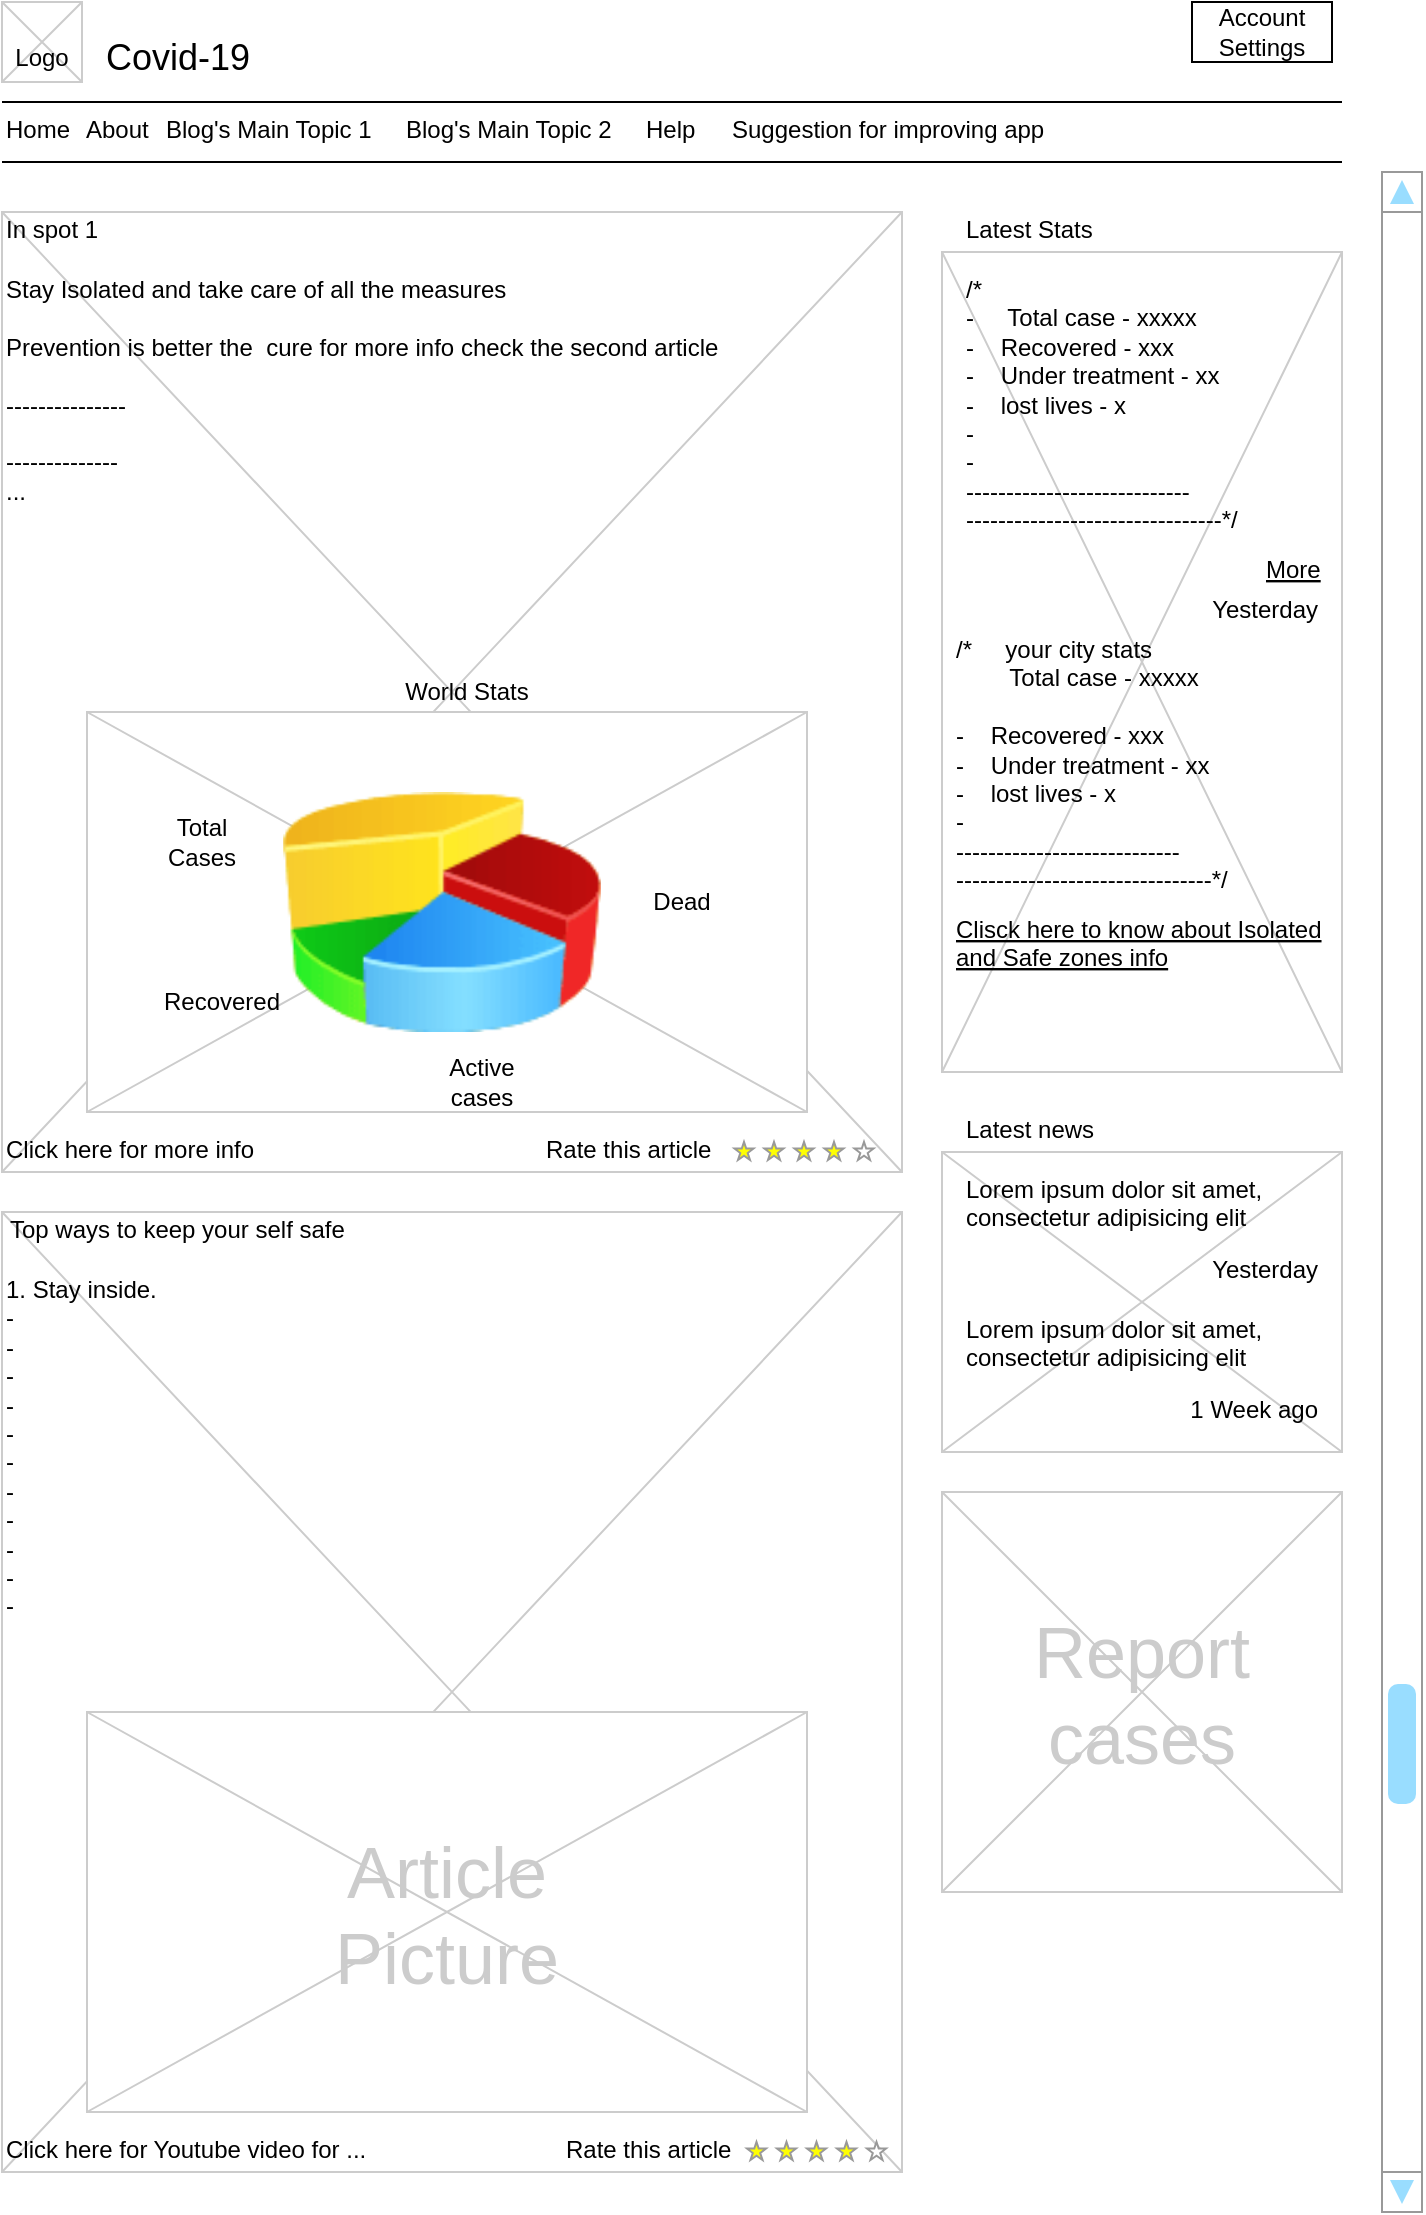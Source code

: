 <mxfile version="22.0.8" type="github">
  <diagram name="Page-1" id="f1b7ffb7-ca1e-a977-7cf5-a751b3c06c05">
    <mxGraphModel dx="983" dy="699" grid="1" gridSize="10" guides="1" tooltips="1" connect="1" arrows="1" fold="1" page="1" pageScale="1" pageWidth="826" pageHeight="1169" background="none" math="0" shadow="0">
      <root>
        <mxCell id="0" />
        <mxCell id="1" parent="0" />
        <mxCell id="14" value="" style="verticalLabelPosition=bottom;verticalAlign=top;strokeWidth=1;shape=mxgraph.mockup.graphics.iconGrid;strokeColor=#CCCCCC;gridSize=1,1;" parent="1" vertex="1">
          <mxGeometry x="490" y="140" width="200" height="410" as="geometry" />
        </mxCell>
        <mxCell id="2" value="Covid-19 " style="text;spacingTop=-5;fontSize=18;fontStyle=0" parent="1" vertex="1">
          <mxGeometry x="70" y="30" width="230" height="20" as="geometry" />
        </mxCell>
        <mxCell id="3" value="" style="line;strokeWidth=1" parent="1" vertex="1">
          <mxGeometry x="20" y="60" width="670" height="10" as="geometry" />
        </mxCell>
        <mxCell id="4" value="" style="line;strokeWidth=1" parent="1" vertex="1">
          <mxGeometry x="20" y="90" width="670" height="10" as="geometry" />
        </mxCell>
        <mxCell id="5" value="Home" style="text;spacingTop=-5;" parent="1" vertex="1">
          <mxGeometry x="20" y="70.0" width="30" height="20" as="geometry" />
        </mxCell>
        <mxCell id="6" value="About" style="text;spacingTop=-5;" parent="1" vertex="1">
          <mxGeometry x="60.0" y="70.0" width="30" height="20" as="geometry" />
        </mxCell>
        <mxCell id="7" value="Suggestion for improving app" style="text;spacingTop=-5;" parent="1" vertex="1">
          <mxGeometry x="383.0" y="70" width="30" height="20" as="geometry" />
        </mxCell>
        <mxCell id="10" value="Latest Stats" style="text;spacingTop=-5;" parent="1" vertex="1">
          <mxGeometry x="500" y="120" width="30" height="20" as="geometry" />
        </mxCell>
        <mxCell id="12" value="/*&#xa;-     Total case - xxxxx    &#xa;-    Recovered - xxx     &#xa;-    Under treatment - xx&#xa;-    lost lives - x&#xa;-&#xa;-      &#xa;----------------------------&#xa;--------------------------------*/" style="text;spacingTop=-5;whiteSpace=wrap;align=left" parent="1" vertex="1">
          <mxGeometry x="500" y="150" width="190" height="140" as="geometry" />
        </mxCell>
        <mxCell id="15" value="More" style="text;spacingTop=-5;fontStyle=4" parent="1" vertex="1">
          <mxGeometry x="650" y="290" width="30" height="20" as="geometry" />
        </mxCell>
        <mxCell id="16" value="Yesterday" style="text;spacingTop=-5;fontStyle=0;align=right" parent="1" vertex="1">
          <mxGeometry x="650" y="310" width="30" height="20" as="geometry" />
        </mxCell>
        <mxCell id="17" value="/*     your city stats&#xa;        Total case - xxxxx  &#xa;  &#xa;-    Recovered - xxx    &#xa;-    Under treatment - xx&#xa;-    lost lives - x&#xa;-&#xa;----------------------------&#xa;--------------------------------*/" style="text;spacingTop=-5;whiteSpace=wrap;align=left" parent="1" vertex="1">
          <mxGeometry x="495" y="330" width="190" height="140" as="geometry" />
        </mxCell>
        <mxCell id="18" value="Clisck here to know about Isolated &#xa;and Safe zones info" style="text;spacingTop=-5;fontStyle=4" parent="1" vertex="1">
          <mxGeometry x="495" y="470" width="30" height="20" as="geometry" />
        </mxCell>
        <mxCell id="20" value="" style="verticalLabelPosition=bottom;verticalAlign=top;strokeWidth=1;shape=mxgraph.mockup.graphics.iconGrid;strokeColor=#CCCCCC;gridSize=1,1;" parent="1" vertex="1">
          <mxGeometry x="20" y="15" width="40" height="40" as="geometry" />
        </mxCell>
        <mxCell id="21" value="&#xa;Logo" style="text;spacingTop=-5;align=center" parent="1" vertex="1">
          <mxGeometry x="20" y="20" width="40" height="40" as="geometry" />
        </mxCell>
        <mxCell id="22" value="Blog&#39;s Main Topic 1" style="text;spacingTop=-5;" parent="1" vertex="1">
          <mxGeometry x="100.0" y="70.0" width="30" height="20" as="geometry" />
        </mxCell>
        <mxCell id="23" value="Blog&#39;s Main Topic 2" style="text;spacingTop=-5;" parent="1" vertex="1">
          <mxGeometry x="220.0" y="70.0" width="30" height="20" as="geometry" />
        </mxCell>
        <mxCell id="24" value="Help" style="text;spacingTop=-5;" parent="1" vertex="1">
          <mxGeometry x="340" y="70.0" width="30" height="20" as="geometry" />
        </mxCell>
        <mxCell id="27" value="" style="verticalLabelPosition=bottom;verticalAlign=top;strokeWidth=1;shape=mxgraph.mockup.graphics.iconGrid;strokeColor=#CCCCCC;gridSize=1,1;" parent="1" vertex="1">
          <mxGeometry x="20" y="120" width="450" height="480" as="geometry" />
        </mxCell>
        <mxCell id="28" value="In spot 1" style="text;spacingTop=-5;" parent="1" vertex="1">
          <mxGeometry x="20" y="120" width="30" height="20" as="geometry" />
        </mxCell>
        <mxCell id="29" value="Stay Isolated and take care of all the measures &#xa;&#xa;Prevention is better the  cure for more info check the second article&#xa;&#xa;---------------&#xa;&#xa;--------------&#xa;..." style="text;spacingTop=-5;whiteSpace=wrap;align=left" parent="1" vertex="1">
          <mxGeometry x="20" y="150" width="440" height="190" as="geometry" />
        </mxCell>
        <mxCell id="30" value="" style="verticalLabelPosition=bottom;verticalAlign=top;strokeWidth=1;shape=mxgraph.mockup.graphics.iconGrid;strokeColor=#CCCCCC;gridSize=1,1;" parent="1" vertex="1">
          <mxGeometry x="62.5" y="370" width="360" height="200" as="geometry" />
        </mxCell>
        <mxCell id="31" value="Article&#xa;Picture" style="text;spacingTop=-5;align=center;verticalAlign=middle;fontSize=36;fontColor=#CCCCCC" parent="1" vertex="1">
          <mxGeometry x="65" y="370" width="360" height="200" as="geometry" />
        </mxCell>
        <mxCell id="41" value="" style="verticalLabelPosition=bottom;verticalAlign=top;strokeWidth=1;shape=mxgraph.mockup.misc.rating;strokeColor=#999999;fillColor=#ffff00;emptyFillColor=#ffffff;grade=4;ratingScale=5;ratingStyle=star;" parent="1" vertex="1">
          <mxGeometry x="386.25" y="585" width="77.5" height="10" as="geometry" />
        </mxCell>
        <mxCell id="42" value="Rate this article" style="text;spacingTop=-5;" parent="1" vertex="1">
          <mxGeometry x="290.0" y="580" width="30" height="20" as="geometry" />
        </mxCell>
        <mxCell id="48" value="Click here for more info" style="text;spacingTop=-5;" parent="1" vertex="1">
          <mxGeometry x="20" y="580" width="210" height="20" as="geometry" />
        </mxCell>
        <mxCell id="50" value="" style="verticalLabelPosition=bottom;verticalAlign=top;strokeWidth=1;shape=mxgraph.mockup.graphics.iconGrid;strokeColor=#CCCCCC;gridSize=1,1;" parent="1" vertex="1">
          <mxGeometry x="490" y="590" width="200" height="150" as="geometry" />
        </mxCell>
        <mxCell id="51" value="Latest news" style="text;spacingTop=-5;" parent="1" vertex="1">
          <mxGeometry x="500" y="570" width="30" height="20" as="geometry" />
        </mxCell>
        <mxCell id="52" value="Lorem ipsum dolor sit amet, consectetur adipisicing elit" style="text;spacingTop=-5;whiteSpace=wrap;align=left" parent="1" vertex="1">
          <mxGeometry x="500" y="600" width="190" height="40" as="geometry" />
        </mxCell>
        <mxCell id="54" value="Yesterday" style="text;spacingTop=-5;fontStyle=0;align=right" parent="1" vertex="1">
          <mxGeometry x="650" y="640" width="30" height="20" as="geometry" />
        </mxCell>
        <mxCell id="58" value="" style="verticalLabelPosition=bottom;verticalAlign=top;strokeWidth=1;shape=mxgraph.mockup.graphics.iconGrid;strokeColor=#CCCCCC;gridSize=1,1;" parent="1" vertex="1">
          <mxGeometry x="490" y="760" width="200" height="200" as="geometry" />
        </mxCell>
        <mxCell id="59" value="Report&#xa;cases" style="text;spacingTop=-5;align=center;verticalAlign=middle;fontSize=36;fontColor=#CCCCCC" parent="1" vertex="1">
          <mxGeometry x="490" y="760" width="200" height="200" as="geometry" />
        </mxCell>
        <mxCell id="60" value="Lorem ipsum dolor sit amet, consectetur adipisicing elit" style="text;spacingTop=-5;whiteSpace=wrap;align=left" parent="1" vertex="1">
          <mxGeometry x="500" y="670" width="190" height="40" as="geometry" />
        </mxCell>
        <mxCell id="61" value="1 Week ago" style="text;spacingTop=-5;fontStyle=0;align=right" parent="1" vertex="1">
          <mxGeometry x="650" y="710" width="30" height="20" as="geometry" />
        </mxCell>
        <mxCell id="Fpq2NuYzuY8f750nrCW2-63" value="" style="rounded=0;whiteSpace=wrap;html=1;" vertex="1" parent="1">
          <mxGeometry x="615" y="15" width="70" height="30" as="geometry" />
        </mxCell>
        <mxCell id="Fpq2NuYzuY8f750nrCW2-64" value="Account Settings" style="text;html=1;strokeColor=none;fillColor=none;align=center;verticalAlign=middle;whiteSpace=wrap;rounded=0;" vertex="1" parent="1">
          <mxGeometry x="615" y="15" width="70" height="30" as="geometry" />
        </mxCell>
        <mxCell id="Fpq2NuYzuY8f750nrCW2-70" value="" style="verticalLabelPosition=bottom;shadow=0;dashed=0;align=center;html=1;verticalAlign=top;strokeWidth=1;shape=mxgraph.mockup.navigation.scrollBar;strokeColor=#999999;barPos=20;fillColor2=#99ddff;strokeColor2=none;direction=north;" vertex="1" parent="1">
          <mxGeometry x="710" y="100" width="20" height="1020" as="geometry" />
        </mxCell>
        <mxCell id="Fpq2NuYzuY8f750nrCW2-71" value="" style="verticalLabelPosition=bottom;verticalAlign=top;strokeWidth=1;shape=mxgraph.mockup.graphics.iconGrid;strokeColor=#CCCCCC;gridSize=1,1;" vertex="1" parent="1">
          <mxGeometry x="20" y="620" width="450" height="480" as="geometry" />
        </mxCell>
        <mxCell id="Fpq2NuYzuY8f750nrCW2-72" value="Top ways to keep your self safe" style="text;spacingTop=-5;" vertex="1" parent="1">
          <mxGeometry x="22" y="620" width="30" height="20" as="geometry" />
        </mxCell>
        <mxCell id="Fpq2NuYzuY8f750nrCW2-73" value="1. Stay inside.&#xa;-&#xa;-&#xa;-&#xa;-&#xa;-&#xa;-&#xa;-&#xa;-&#xa;-&#xa;-&#xa;-&#xa;" style="text;spacingTop=-5;whiteSpace=wrap;align=left" vertex="1" parent="1">
          <mxGeometry x="20" y="650" width="440" height="210" as="geometry" />
        </mxCell>
        <mxCell id="Fpq2NuYzuY8f750nrCW2-74" value="" style="verticalLabelPosition=bottom;verticalAlign=top;strokeWidth=1;shape=mxgraph.mockup.graphics.iconGrid;strokeColor=#CCCCCC;gridSize=1,1;" vertex="1" parent="1">
          <mxGeometry x="62.5" y="870" width="360" height="200" as="geometry" />
        </mxCell>
        <mxCell id="Fpq2NuYzuY8f750nrCW2-75" value="Article&#xa;Picture" style="text;spacingTop=-5;align=center;verticalAlign=middle;fontSize=36;fontColor=#CCCCCC" vertex="1" parent="1">
          <mxGeometry x="62.5" y="870" width="360" height="200" as="geometry" />
        </mxCell>
        <mxCell id="Fpq2NuYzuY8f750nrCW2-76" value="" style="verticalLabelPosition=bottom;verticalAlign=top;strokeWidth=1;shape=mxgraph.mockup.misc.rating;strokeColor=#999999;fillColor=#ffff00;emptyFillColor=#ffffff;grade=4;ratingScale=5;ratingStyle=star;" vertex="1" parent="1">
          <mxGeometry x="392.5" y="1085.0" width="77.5" height="10" as="geometry" />
        </mxCell>
        <mxCell id="Fpq2NuYzuY8f750nrCW2-77" value="Rate this article" style="text;spacingTop=-5;" vertex="1" parent="1">
          <mxGeometry x="300.0" y="1080" width="30" height="20" as="geometry" />
        </mxCell>
        <mxCell id="Fpq2NuYzuY8f750nrCW2-78" value="Click here for Youtube video for ..." style="text;spacingTop=-5;" vertex="1" parent="1">
          <mxGeometry x="20" y="1080.0" width="210" height="20" as="geometry" />
        </mxCell>
        <mxCell id="Fpq2NuYzuY8f750nrCW2-79" value="" style="image;html=1;image=img/lib/clip_art/finance/Pie_Chart_128x128.png" vertex="1" parent="1">
          <mxGeometry x="90" y="410" width="300" height="120" as="geometry" />
        </mxCell>
        <mxCell id="Fpq2NuYzuY8f750nrCW2-80" value="World Stats" style="text;html=1;strokeColor=none;fillColor=none;align=center;verticalAlign=middle;whiteSpace=wrap;rounded=0;" vertex="1" parent="1">
          <mxGeometry x="175" y="345" width="155" height="30" as="geometry" />
        </mxCell>
        <mxCell id="Fpq2NuYzuY8f750nrCW2-82" value="Total Cases" style="text;html=1;strokeColor=none;fillColor=none;align=center;verticalAlign=middle;whiteSpace=wrap;rounded=0;" vertex="1" parent="1">
          <mxGeometry x="90" y="420" width="60" height="30" as="geometry" />
        </mxCell>
        <mxCell id="Fpq2NuYzuY8f750nrCW2-83" value="Recovered" style="text;html=1;strokeColor=none;fillColor=none;align=center;verticalAlign=middle;whiteSpace=wrap;rounded=0;" vertex="1" parent="1">
          <mxGeometry x="100" y="500" width="60" height="30" as="geometry" />
        </mxCell>
        <mxCell id="Fpq2NuYzuY8f750nrCW2-84" value="Active cases" style="text;html=1;strokeColor=none;fillColor=none;align=center;verticalAlign=middle;whiteSpace=wrap;rounded=0;" vertex="1" parent="1">
          <mxGeometry x="230" y="540" width="60" height="30" as="geometry" />
        </mxCell>
        <mxCell id="Fpq2NuYzuY8f750nrCW2-85" value="Dead" style="text;html=1;strokeColor=none;fillColor=none;align=center;verticalAlign=middle;whiteSpace=wrap;rounded=0;" vertex="1" parent="1">
          <mxGeometry x="330" y="450" width="60" height="30" as="geometry" />
        </mxCell>
      </root>
    </mxGraphModel>
  </diagram>
</mxfile>
